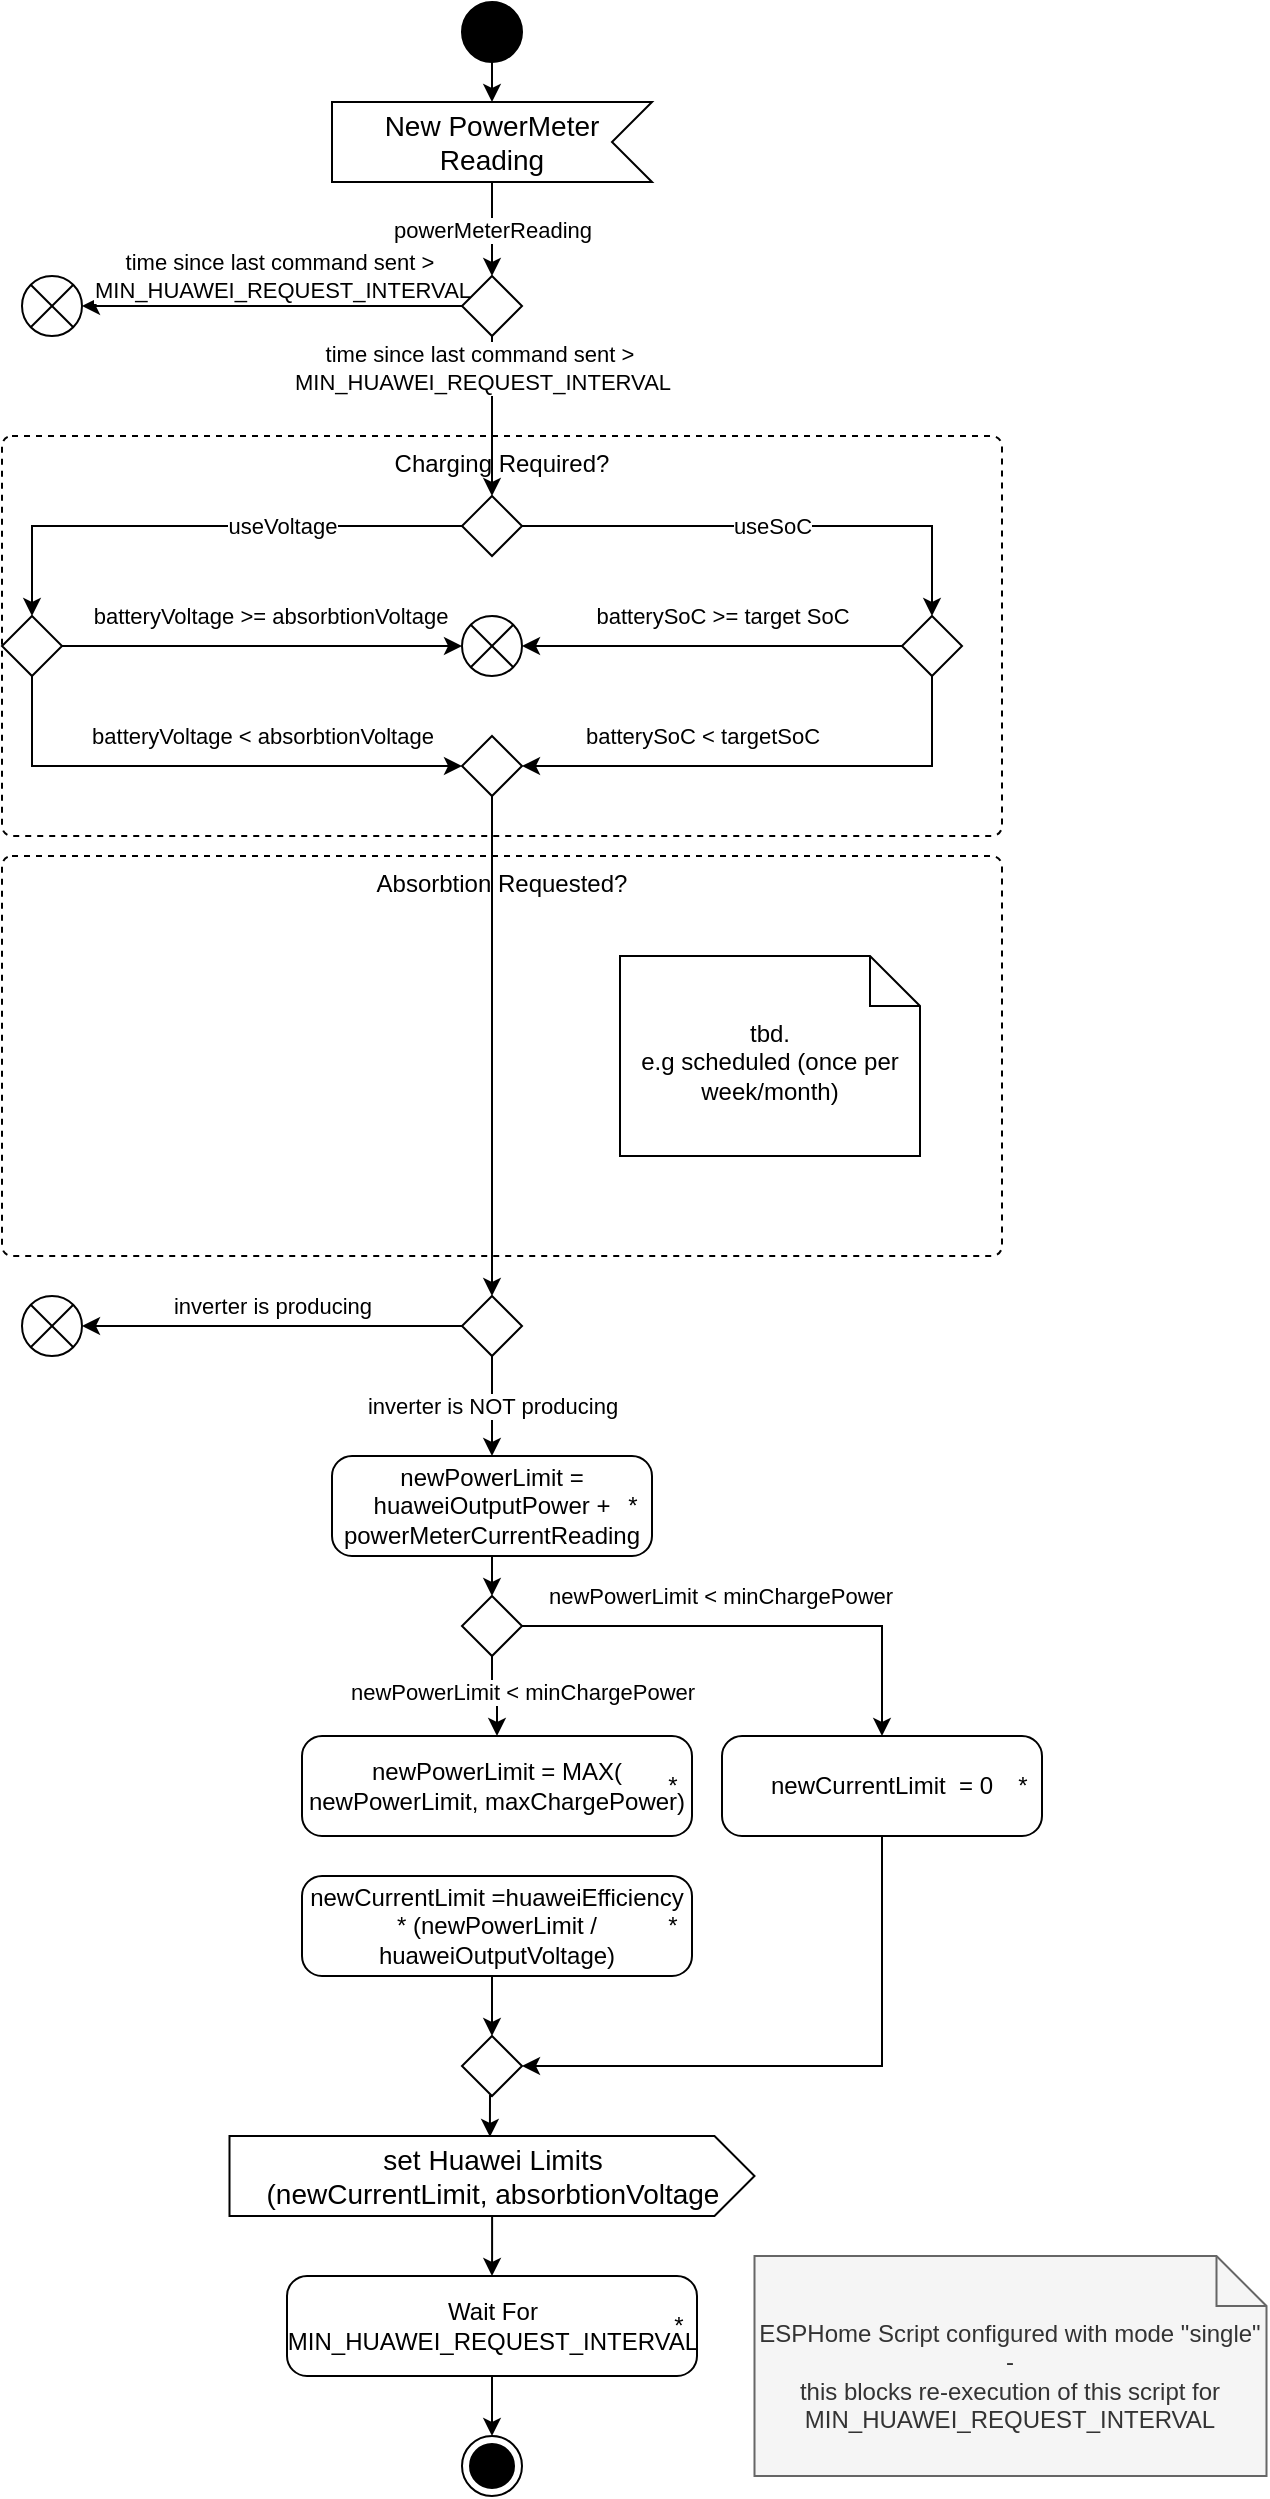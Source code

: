<mxfile version="21.2.3" type="github">
  <diagram name="Seite-1" id="RnQn5qa8K4LxPab7MKX_">
    <mxGraphModel dx="1314" dy="717" grid="1" gridSize="10" guides="1" tooltips="1" connect="1" arrows="1" fold="1" page="1" pageScale="1" pageWidth="827" pageHeight="1169" math="0" shadow="0">
      <root>
        <mxCell id="0" />
        <mxCell id="1" parent="0" />
        <mxCell id="-vslxbHUs3JhE1hCQwjN-31" value="Absorbtion Requested?" style="html=1;align=center;verticalAlign=top;rounded=1;absoluteArcSize=1;arcSize=10;dashed=1;whiteSpace=wrap;" parent="1" vertex="1">
          <mxGeometry x="10" y="500" width="500" height="200" as="geometry" />
        </mxCell>
        <mxCell id="-vslxbHUs3JhE1hCQwjN-29" value="Charging Required?" style="html=1;align=center;verticalAlign=top;rounded=1;absoluteArcSize=1;arcSize=10;dashed=1;whiteSpace=wrap;" parent="1" vertex="1">
          <mxGeometry x="10" y="290" width="500" height="200" as="geometry" />
        </mxCell>
        <mxCell id="RYd9b7n3B8SkECeL92zZ-37" value="" style="edgeStyle=orthogonalEdgeStyle;rounded=0;orthogonalLoop=1;jettySize=auto;html=1;exitX=0.5;exitY=1;exitDx=0;exitDy=0;" edge="1" parent="1" source="RYd9b7n3B8SkECeL92zZ-31" target="RYd9b7n3B8SkECeL92zZ-34">
          <mxGeometry relative="1" as="geometry" />
        </mxCell>
        <mxCell id="RYd9b7n3B8SkECeL92zZ-39" style="edgeStyle=orthogonalEdgeStyle;rounded=0;orthogonalLoop=1;jettySize=auto;html=1;" edge="1" parent="1" source="-vslxbHUs3JhE1hCQwjN-1" target="RYd9b7n3B8SkECeL92zZ-31">
          <mxGeometry relative="1" as="geometry" />
        </mxCell>
        <mxCell id="-vslxbHUs3JhE1hCQwjN-1" value="&lt;div&gt;set Huawei Limits&lt;/div&gt;&lt;div&gt;(newCurrentLimit, absorbtionVoltage&lt;br&gt;&lt;/div&gt;" style="html=1;shape=mxgraph.infographic.ribbonSimple;notch1=0;notch2=20;align=center;verticalAlign=middle;fontSize=14;fontStyle=0;fillColor=#FFFFFF;whiteSpace=wrap;" parent="1" vertex="1">
          <mxGeometry x="123.75" y="1140" width="262.5" height="40" as="geometry" />
        </mxCell>
        <mxCell id="-vslxbHUs3JhE1hCQwjN-2" value="New PowerMeter Reading" style="html=1;shape=mxgraph.infographic.ribbonSimple;notch1=20;notch2=0;align=center;verticalAlign=middle;fontSize=14;fontStyle=0;flipH=1;fillColor=#FFFFFF;whiteSpace=wrap;" parent="1" vertex="1">
          <mxGeometry x="175" y="123" width="160" height="40" as="geometry" />
        </mxCell>
        <mxCell id="-vslxbHUs3JhE1hCQwjN-4" style="edgeStyle=orthogonalEdgeStyle;rounded=0;orthogonalLoop=1;jettySize=auto;html=1;exitX=0.5;exitY=1;exitDx=0;exitDy=0;entryX=0;entryY=0;entryDx=80;entryDy=0;entryPerimeter=0;" parent="1" source="-vslxbHUs3JhE1hCQwjN-3" target="-vslxbHUs3JhE1hCQwjN-2" edge="1">
          <mxGeometry relative="1" as="geometry" />
        </mxCell>
        <mxCell id="-vslxbHUs3JhE1hCQwjN-3" value="" style="ellipse;fillColor=strokeColor;html=1;" parent="1" vertex="1">
          <mxGeometry x="240" y="73" width="30" height="30" as="geometry" />
        </mxCell>
        <mxCell id="-vslxbHUs3JhE1hCQwjN-14" value="useSoC" style="edgeStyle=orthogonalEdgeStyle;rounded=0;orthogonalLoop=1;jettySize=auto;html=1;exitX=1;exitY=0.5;exitDx=0;exitDy=0;entryX=0.5;entryY=0;entryDx=0;entryDy=0;" parent="1" source="-vslxbHUs3JhE1hCQwjN-5" target="-vslxbHUs3JhE1hCQwjN-21" edge="1">
          <mxGeometry relative="1" as="geometry">
            <mxPoint x="330" y="360" as="targetPoint" />
          </mxGeometry>
        </mxCell>
        <mxCell id="-vslxbHUs3JhE1hCQwjN-5" value="" style="rhombus;" parent="1" vertex="1">
          <mxGeometry x="240" y="320" width="30" height="30" as="geometry" />
        </mxCell>
        <mxCell id="RYd9b7n3B8SkECeL92zZ-20" style="edgeStyle=orthogonalEdgeStyle;rounded=0;orthogonalLoop=1;jettySize=auto;html=1;exitX=0.5;exitY=1;exitDx=0;exitDy=0;entryX=0.5;entryY=0;entryDx=0;entryDy=0;" edge="1" parent="1" source="-vslxbHUs3JhE1hCQwjN-9" target="RYd9b7n3B8SkECeL92zZ-16">
          <mxGeometry relative="1" as="geometry" />
        </mxCell>
        <mxCell id="-vslxbHUs3JhE1hCQwjN-9" value="newPowerLimit = huaweiOutputPower + powerMeterCurrentReading" style="html=1;dashed=0;rounded=1;absoluteArcSize=1;arcSize=20;verticalAlign=middle;align=center;whiteSpace=wrap;" parent="1" vertex="1">
          <mxGeometry x="175" y="800" width="160" height="50" as="geometry" />
        </mxCell>
        <mxCell id="-vslxbHUs3JhE1hCQwjN-10" value="*" style="text;resizeWidth=0;resizeHeight=0;points=[];part=1;verticalAlign=middle;align=center;html=1;" parent="-vslxbHUs3JhE1hCQwjN-9" vertex="1">
          <mxGeometry x="1" y="0.5" width="20" height="20" relative="1" as="geometry">
            <mxPoint x="-20" y="-10" as="offset" />
          </mxGeometry>
        </mxCell>
        <mxCell id="-vslxbHUs3JhE1hCQwjN-15" value="batteryVoltage &amp;lt; absorbtionVoltage" style="edgeStyle=orthogonalEdgeStyle;rounded=0;orthogonalLoop=1;jettySize=auto;html=1;exitX=0.5;exitY=1;exitDx=0;exitDy=0;entryX=0;entryY=0.5;entryDx=0;entryDy=0;" parent="1" source="-vslxbHUs3JhE1hCQwjN-13" target="-vslxbHUs3JhE1hCQwjN-24" edge="1">
          <mxGeometry x="0.231" y="15" relative="1" as="geometry">
            <mxPoint x="255" y="530" as="targetPoint" />
            <mxPoint as="offset" />
          </mxGeometry>
        </mxCell>
        <mxCell id="-vslxbHUs3JhE1hCQwjN-19" style="edgeStyle=orthogonalEdgeStyle;rounded=0;orthogonalLoop=1;jettySize=auto;html=1;exitX=1;exitY=0.5;exitDx=0;exitDy=0;entryX=0;entryY=0.5;entryDx=0;entryDy=0;" parent="1" source="-vslxbHUs3JhE1hCQwjN-13" target="-vslxbHUs3JhE1hCQwjN-25" edge="1">
          <mxGeometry relative="1" as="geometry">
            <mxPoint x="10" y="500" as="targetPoint" />
          </mxGeometry>
        </mxCell>
        <mxCell id="-vslxbHUs3JhE1hCQwjN-20" value="batteryVoltage &amp;gt;= absorbtionVoltage" style="edgeLabel;html=1;align=center;verticalAlign=middle;resizable=0;points=[];" parent="-vslxbHUs3JhE1hCQwjN-19" vertex="1" connectable="0">
          <mxGeometry x="-0.316" y="-2" relative="1" as="geometry">
            <mxPoint x="35" y="-17" as="offset" />
          </mxGeometry>
        </mxCell>
        <mxCell id="-vslxbHUs3JhE1hCQwjN-13" value="" style="rhombus;" parent="1" vertex="1">
          <mxGeometry x="10" y="380" width="30" height="30" as="geometry" />
        </mxCell>
        <mxCell id="-vslxbHUs3JhE1hCQwjN-18" value="useVoltage" style="edgeStyle=orthogonalEdgeStyle;rounded=0;orthogonalLoop=1;jettySize=auto;html=1;exitX=0;exitY=0.5;exitDx=0;exitDy=0;entryX=0.5;entryY=0;entryDx=0;entryDy=0;" parent="1" source="-vslxbHUs3JhE1hCQwjN-5" target="-vslxbHUs3JhE1hCQwjN-13" edge="1">
          <mxGeometry x="-0.305" relative="1" as="geometry">
            <mxPoint x="40" y="380" as="targetPoint" />
            <mxPoint x="165" y="345" as="sourcePoint" />
            <mxPoint as="offset" />
          </mxGeometry>
        </mxCell>
        <mxCell id="-vslxbHUs3JhE1hCQwjN-21" value="" style="rhombus;" parent="1" vertex="1">
          <mxGeometry x="460" y="380" width="30" height="30" as="geometry" />
        </mxCell>
        <mxCell id="-vslxbHUs3JhE1hCQwjN-22" value="batterySoC &amp;lt; targetSoC" style="edgeStyle=orthogonalEdgeStyle;rounded=0;orthogonalLoop=1;jettySize=auto;html=1;exitX=0.5;exitY=1;exitDx=0;exitDy=0;entryX=1;entryY=0.5;entryDx=0;entryDy=0;" parent="1" source="-vslxbHUs3JhE1hCQwjN-21" target="-vslxbHUs3JhE1hCQwjN-24" edge="1">
          <mxGeometry x="0.28" y="-15" relative="1" as="geometry">
            <mxPoint x="254.66" y="695" as="targetPoint" />
            <mxPoint x="254.66" y="585" as="sourcePoint" />
            <mxPoint as="offset" />
          </mxGeometry>
        </mxCell>
        <mxCell id="RYd9b7n3B8SkECeL92zZ-8" style="edgeStyle=orthogonalEdgeStyle;rounded=0;orthogonalLoop=1;jettySize=auto;html=1;exitX=0.5;exitY=1;exitDx=0;exitDy=0;" edge="1" parent="1" source="-vslxbHUs3JhE1hCQwjN-24" target="RYd9b7n3B8SkECeL92zZ-2">
          <mxGeometry relative="1" as="geometry" />
        </mxCell>
        <mxCell id="-vslxbHUs3JhE1hCQwjN-24" value="" style="rhombus;" parent="1" vertex="1">
          <mxGeometry x="240" y="440" width="30" height="30" as="geometry" />
        </mxCell>
        <mxCell id="-vslxbHUs3JhE1hCQwjN-25" value="" style="shape=sumEllipse;perimeter=ellipsePerimeter;html=1;backgroundOutline=1;" parent="1" vertex="1">
          <mxGeometry x="240" y="380" width="30" height="30" as="geometry" />
        </mxCell>
        <mxCell id="-vslxbHUs3JhE1hCQwjN-26" style="edgeStyle=orthogonalEdgeStyle;rounded=0;orthogonalLoop=1;jettySize=auto;html=1;exitX=0;exitY=0.5;exitDx=0;exitDy=0;entryX=1;entryY=0.5;entryDx=0;entryDy=0;" parent="1" source="-vslxbHUs3JhE1hCQwjN-21" target="-vslxbHUs3JhE1hCQwjN-25" edge="1">
          <mxGeometry relative="1" as="geometry">
            <mxPoint x="330" y="520" as="targetPoint" />
            <mxPoint x="150" y="475" as="sourcePoint" />
          </mxGeometry>
        </mxCell>
        <mxCell id="-vslxbHUs3JhE1hCQwjN-27" value="batterySoC &amp;gt;= target SoC" style="edgeLabel;html=1;align=center;verticalAlign=middle;resizable=0;points=[];" parent="-vslxbHUs3JhE1hCQwjN-26" vertex="1" connectable="0">
          <mxGeometry x="-0.316" y="-2" relative="1" as="geometry">
            <mxPoint x="-25" y="-13" as="offset" />
          </mxGeometry>
        </mxCell>
        <mxCell id="RYd9b7n3B8SkECeL92zZ-5" value="inverter is producing" style="edgeStyle=orthogonalEdgeStyle;rounded=0;orthogonalLoop=1;jettySize=auto;html=1;exitX=0;exitY=0.5;exitDx=0;exitDy=0;entryX=1;entryY=0.5;entryDx=0;entryDy=0;" edge="1" parent="1" source="RYd9b7n3B8SkECeL92zZ-2" target="RYd9b7n3B8SkECeL92zZ-6">
          <mxGeometry y="-10" relative="1" as="geometry">
            <mxPoint x="190" y="760" as="targetPoint" />
            <mxPoint as="offset" />
          </mxGeometry>
        </mxCell>
        <mxCell id="RYd9b7n3B8SkECeL92zZ-2" value="" style="rhombus;" vertex="1" parent="1">
          <mxGeometry x="240" y="720" width="30" height="30" as="geometry" />
        </mxCell>
        <mxCell id="RYd9b7n3B8SkECeL92zZ-6" value="" style="shape=sumEllipse;perimeter=ellipsePerimeter;html=1;backgroundOutline=1;" vertex="1" parent="1">
          <mxGeometry x="20" y="720" width="30" height="30" as="geometry" />
        </mxCell>
        <mxCell id="RYd9b7n3B8SkECeL92zZ-7" value="&lt;div&gt;tbd.&lt;/div&gt;&lt;div&gt;e.g scheduled (once per week/month)&lt;br&gt;&lt;/div&gt;" style="shape=note2;boundedLbl=1;whiteSpace=wrap;html=1;size=25;verticalAlign=top;align=center;" vertex="1" parent="1">
          <mxGeometry x="319" y="550" width="150" height="100" as="geometry" />
        </mxCell>
        <mxCell id="RYd9b7n3B8SkECeL92zZ-9" value="inverter is NOT producing" style="edgeStyle=orthogonalEdgeStyle;rounded=0;orthogonalLoop=1;jettySize=auto;html=1;exitX=0.5;exitY=1;exitDx=0;exitDy=0;" edge="1" parent="1" source="RYd9b7n3B8SkECeL92zZ-2">
          <mxGeometry x="-0.009" relative="1" as="geometry">
            <mxPoint x="255" y="800" as="targetPoint" />
            <mxPoint x="250" y="745" as="sourcePoint" />
            <mxPoint as="offset" />
          </mxGeometry>
        </mxCell>
        <mxCell id="RYd9b7n3B8SkECeL92zZ-11" value="time since last command sent &amp;gt;&amp;nbsp; &lt;br&gt;MIN_HUAWEI_REQUEST_INTERVAL" style="edgeStyle=orthogonalEdgeStyle;rounded=0;orthogonalLoop=1;jettySize=auto;html=1;exitX=0.5;exitY=1;exitDx=0;exitDy=0;entryX=0.5;entryY=0;entryDx=0;entryDy=0;" edge="1" parent="1" source="RYd9b7n3B8SkECeL92zZ-10" target="-vslxbHUs3JhE1hCQwjN-5">
          <mxGeometry x="-0.615" y="-5" relative="1" as="geometry">
            <mxPoint x="720" y="500" as="targetPoint" />
            <mxPoint x="780" y="460" as="sourcePoint" />
            <mxPoint as="offset" />
          </mxGeometry>
        </mxCell>
        <mxCell id="RYd9b7n3B8SkECeL92zZ-12" value="time since last command sent &amp;gt;&amp;nbsp; &lt;br&gt;MIN_HUAWEI_REQUEST_INTERVAL" style="edgeStyle=orthogonalEdgeStyle;rounded=0;orthogonalLoop=1;jettySize=auto;html=1;entryX=1;entryY=0.5;entryDx=0;entryDy=0;exitX=0;exitY=0.5;exitDx=0;exitDy=0;" edge="1" parent="1" source="RYd9b7n3B8SkECeL92zZ-10" target="RYd9b7n3B8SkECeL92zZ-14">
          <mxGeometry x="-0.05" y="-15" relative="1" as="geometry">
            <mxPoint x="90" y="220" as="targetPoint" />
            <mxPoint x="160" y="190" as="sourcePoint" />
            <mxPoint as="offset" />
          </mxGeometry>
        </mxCell>
        <mxCell id="RYd9b7n3B8SkECeL92zZ-13" value="powerMeterReading" style="edgeStyle=orthogonalEdgeStyle;rounded=0;orthogonalLoop=1;jettySize=auto;html=1;exitX=0;exitY=0;exitDx=80;exitDy=40;exitPerimeter=0;entryX=0.5;entryY=0;entryDx=0;entryDy=0;" edge="1" parent="1" source="-vslxbHUs3JhE1hCQwjN-2" target="RYd9b7n3B8SkECeL92zZ-10">
          <mxGeometry relative="1" as="geometry">
            <mxPoint x="255" y="180" as="sourcePoint" />
            <mxPoint x="255" y="314" as="targetPoint" />
          </mxGeometry>
        </mxCell>
        <mxCell id="RYd9b7n3B8SkECeL92zZ-10" value="" style="rhombus;" vertex="1" parent="1">
          <mxGeometry x="240" y="210" width="30" height="30" as="geometry" />
        </mxCell>
        <mxCell id="RYd9b7n3B8SkECeL92zZ-14" value="" style="shape=sumEllipse;perimeter=ellipsePerimeter;html=1;backgroundOutline=1;" vertex="1" parent="1">
          <mxGeometry x="20" y="210" width="30" height="30" as="geometry" />
        </mxCell>
        <mxCell id="RYd9b7n3B8SkECeL92zZ-16" value="" style="rhombus;" vertex="1" parent="1">
          <mxGeometry x="240" y="870" width="30" height="30" as="geometry" />
        </mxCell>
        <mxCell id="RYd9b7n3B8SkECeL92zZ-17" value="newPowerLimit &amp;lt; minChargePower" style="edgeStyle=orthogonalEdgeStyle;rounded=0;orthogonalLoop=1;jettySize=auto;html=1;exitX=1;exitY=0.5;exitDx=0;exitDy=0;entryX=0.5;entryY=0;entryDx=0;entryDy=0;" edge="1" parent="1" source="RYd9b7n3B8SkECeL92zZ-16" target="RYd9b7n3B8SkECeL92zZ-18">
          <mxGeometry x="-0.158" y="15" relative="1" as="geometry">
            <mxPoint x="530" y="980" as="targetPoint" />
            <mxPoint x="760" y="910" as="sourcePoint" />
            <mxPoint as="offset" />
          </mxGeometry>
        </mxCell>
        <mxCell id="RYd9b7n3B8SkECeL92zZ-29" style="edgeStyle=orthogonalEdgeStyle;rounded=0;orthogonalLoop=1;jettySize=auto;html=1;exitX=0.5;exitY=1;exitDx=0;exitDy=0;entryX=1;entryY=0.5;entryDx=0;entryDy=0;" edge="1" parent="1" source="RYd9b7n3B8SkECeL92zZ-18" target="RYd9b7n3B8SkECeL92zZ-27">
          <mxGeometry relative="1" as="geometry" />
        </mxCell>
        <mxCell id="RYd9b7n3B8SkECeL92zZ-18" value="newCurrentLimit&amp;nbsp; = 0" style="html=1;dashed=0;rounded=1;absoluteArcSize=1;arcSize=20;verticalAlign=middle;align=center;whiteSpace=wrap;" vertex="1" parent="1">
          <mxGeometry x="370" y="940" width="160" height="50" as="geometry" />
        </mxCell>
        <mxCell id="RYd9b7n3B8SkECeL92zZ-19" value="*" style="text;resizeWidth=0;resizeHeight=0;points=[];part=1;verticalAlign=middle;align=center;html=1;" vertex="1" parent="RYd9b7n3B8SkECeL92zZ-18">
          <mxGeometry x="1" y="0.5" width="20" height="20" relative="1" as="geometry">
            <mxPoint x="-20" y="-10" as="offset" />
          </mxGeometry>
        </mxCell>
        <mxCell id="RYd9b7n3B8SkECeL92zZ-21" value="newPowerLimit = MAX( newPowerLimit, maxChargePower)" style="html=1;dashed=0;rounded=1;absoluteArcSize=1;arcSize=20;verticalAlign=middle;align=center;whiteSpace=wrap;" vertex="1" parent="1">
          <mxGeometry x="160" y="940" width="195" height="50" as="geometry" />
        </mxCell>
        <mxCell id="RYd9b7n3B8SkECeL92zZ-22" value="*" style="text;resizeWidth=0;resizeHeight=0;points=[];part=1;verticalAlign=middle;align=center;html=1;" vertex="1" parent="RYd9b7n3B8SkECeL92zZ-21">
          <mxGeometry x="1" y="0.5" width="20" height="20" relative="1" as="geometry">
            <mxPoint x="-20" y="-10" as="offset" />
          </mxGeometry>
        </mxCell>
        <mxCell id="RYd9b7n3B8SkECeL92zZ-24" value="newPowerLimit &amp;lt; minChargePower" style="edgeStyle=orthogonalEdgeStyle;rounded=0;orthogonalLoop=1;jettySize=auto;html=1;exitX=0.5;exitY=1;exitDx=0;exitDy=0;" edge="1" parent="1" source="RYd9b7n3B8SkECeL92zZ-16" target="RYd9b7n3B8SkECeL92zZ-21">
          <mxGeometry x="-0.158" y="15" relative="1" as="geometry">
            <mxPoint x="530" y="930" as="targetPoint" />
            <mxPoint x="280" y="895" as="sourcePoint" />
            <mxPoint as="offset" />
          </mxGeometry>
        </mxCell>
        <mxCell id="RYd9b7n3B8SkECeL92zZ-28" style="edgeStyle=orthogonalEdgeStyle;rounded=0;orthogonalLoop=1;jettySize=auto;html=1;exitX=0.5;exitY=1;exitDx=0;exitDy=0;entryX=0.5;entryY=0;entryDx=0;entryDy=0;" edge="1" parent="1" source="RYd9b7n3B8SkECeL92zZ-25" target="RYd9b7n3B8SkECeL92zZ-27">
          <mxGeometry relative="1" as="geometry" />
        </mxCell>
        <mxCell id="RYd9b7n3B8SkECeL92zZ-25" value="newCurrentLimit =huaweiEfficiency * (newPowerLimit / huaweiOutputVoltage)" style="html=1;dashed=0;rounded=1;absoluteArcSize=1;arcSize=20;verticalAlign=middle;align=center;whiteSpace=wrap;" vertex="1" parent="1">
          <mxGeometry x="160" y="1010" width="195" height="50" as="geometry" />
        </mxCell>
        <mxCell id="RYd9b7n3B8SkECeL92zZ-26" value="*" style="text;resizeWidth=0;resizeHeight=0;points=[];part=1;verticalAlign=middle;align=center;html=1;" vertex="1" parent="RYd9b7n3B8SkECeL92zZ-25">
          <mxGeometry x="1" y="0.5" width="20" height="20" relative="1" as="geometry">
            <mxPoint x="-20" y="-10" as="offset" />
          </mxGeometry>
        </mxCell>
        <mxCell id="RYd9b7n3B8SkECeL92zZ-30" style="edgeStyle=orthogonalEdgeStyle;rounded=0;orthogonalLoop=1;jettySize=auto;html=1;exitX=0.5;exitY=1;exitDx=0;exitDy=0;entryX=0.496;entryY=0.011;entryDx=0;entryDy=0;entryPerimeter=0;" edge="1" parent="1" source="RYd9b7n3B8SkECeL92zZ-27" target="-vslxbHUs3JhE1hCQwjN-1">
          <mxGeometry relative="1" as="geometry" />
        </mxCell>
        <mxCell id="RYd9b7n3B8SkECeL92zZ-27" value="" style="rhombus;" vertex="1" parent="1">
          <mxGeometry x="240" y="1090" width="30" height="30" as="geometry" />
        </mxCell>
        <mxCell id="RYd9b7n3B8SkECeL92zZ-31" value="Wait For MIN_HUAWEI_REQUEST_INTERVAL " style="html=1;dashed=0;rounded=1;absoluteArcSize=1;arcSize=20;verticalAlign=middle;align=center;whiteSpace=wrap;" vertex="1" parent="1">
          <mxGeometry x="152.5" y="1210" width="205" height="50" as="geometry" />
        </mxCell>
        <mxCell id="RYd9b7n3B8SkECeL92zZ-32" value="*" style="text;resizeWidth=0;resizeHeight=0;points=[];part=1;verticalAlign=middle;align=center;html=1;" vertex="1" parent="RYd9b7n3B8SkECeL92zZ-31">
          <mxGeometry x="1" y="0.5" width="20" height="20" relative="1" as="geometry">
            <mxPoint x="-20" y="-10" as="offset" />
          </mxGeometry>
        </mxCell>
        <mxCell id="RYd9b7n3B8SkECeL92zZ-34" value="" style="ellipse;html=1;shape=endState;fillColor=strokeColor;" vertex="1" parent="1">
          <mxGeometry x="240" y="1290" width="30" height="30" as="geometry" />
        </mxCell>
        <mxCell id="RYd9b7n3B8SkECeL92zZ-35" value="ESPHome Script configured with mode &quot;single&quot; - &lt;br&gt;this blocks re-execution of this script for MIN_HUAWEI_REQUEST_INTERVAL" style="shape=note2;boundedLbl=1;whiteSpace=wrap;html=1;size=25;verticalAlign=top;align=center;fillColor=#f5f5f5;fontColor=#333333;strokeColor=#666666;" vertex="1" parent="1">
          <mxGeometry x="386.25" y="1200" width="256" height="110" as="geometry" />
        </mxCell>
      </root>
    </mxGraphModel>
  </diagram>
</mxfile>
